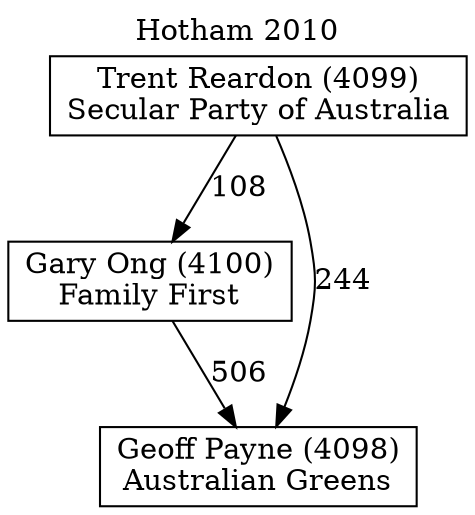 // House preference flow
digraph "Geoff Payne (4098)_Hotham_2010" {
	graph [label="Hotham 2010" labelloc=t mclimit=10]
	node [shape=box]
	"Gary Ong (4100)" [label="Gary Ong (4100)
Family First"]
	"Geoff Payne (4098)" [label="Geoff Payne (4098)
Australian Greens"]
	"Trent Reardon (4099)" [label="Trent Reardon (4099)
Secular Party of Australia"]
	"Gary Ong (4100)" -> "Geoff Payne (4098)" [label=506]
	"Trent Reardon (4099)" -> "Gary Ong (4100)" [label=108]
	"Trent Reardon (4099)" -> "Geoff Payne (4098)" [label=244]
}
